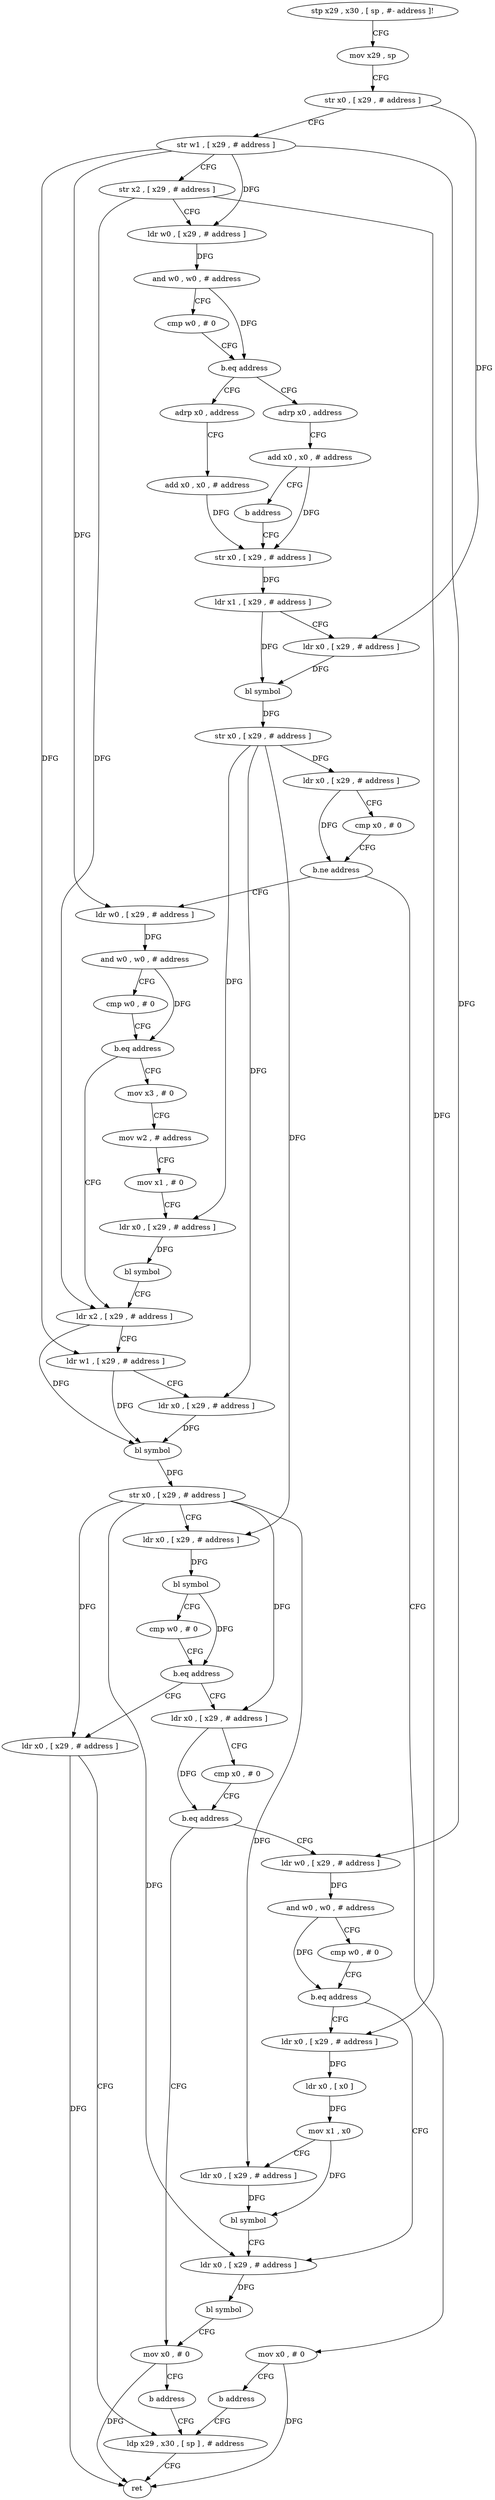 digraph "func" {
"4238952" [label = "stp x29 , x30 , [ sp , #- address ]!" ]
"4238956" [label = "mov x29 , sp" ]
"4238960" [label = "str x0 , [ x29 , # address ]" ]
"4238964" [label = "str w1 , [ x29 , # address ]" ]
"4238968" [label = "str x2 , [ x29 , # address ]" ]
"4238972" [label = "ldr w0 , [ x29 , # address ]" ]
"4238976" [label = "and w0 , w0 , # address" ]
"4238980" [label = "cmp w0 , # 0" ]
"4238984" [label = "b.eq address" ]
"4239000" [label = "adrp x0 , address" ]
"4238988" [label = "adrp x0 , address" ]
"4239004" [label = "add x0 , x0 , # address" ]
"4239008" [label = "str x0 , [ x29 , # address ]" ]
"4238992" [label = "add x0 , x0 , # address" ]
"4238996" [label = "b address" ]
"4239048" [label = "ldr w0 , [ x29 , # address ]" ]
"4239052" [label = "and w0 , w0 , # address" ]
"4239056" [label = "cmp w0 , # 0" ]
"4239060" [label = "b.eq address" ]
"4239084" [label = "ldr x2 , [ x29 , # address ]" ]
"4239064" [label = "mov x3 , # 0" ]
"4239040" [label = "mov x0 , # 0" ]
"4239044" [label = "b address" ]
"4239188" [label = "ldp x29 , x30 , [ sp ] , # address" ]
"4239012" [label = "ldr x1 , [ x29 , # address ]" ]
"4239016" [label = "ldr x0 , [ x29 , # address ]" ]
"4239020" [label = "bl symbol" ]
"4239024" [label = "str x0 , [ x29 , # address ]" ]
"4239028" [label = "ldr x0 , [ x29 , # address ]" ]
"4239032" [label = "cmp x0 , # 0" ]
"4239036" [label = "b.ne address" ]
"4239088" [label = "ldr w1 , [ x29 , # address ]" ]
"4239092" [label = "ldr x0 , [ x29 , # address ]" ]
"4239096" [label = "bl symbol" ]
"4239100" [label = "str x0 , [ x29 , # address ]" ]
"4239104" [label = "ldr x0 , [ x29 , # address ]" ]
"4239108" [label = "bl symbol" ]
"4239112" [label = "cmp w0 , # 0" ]
"4239116" [label = "b.eq address" ]
"4239184" [label = "ldr x0 , [ x29 , # address ]" ]
"4239120" [label = "ldr x0 , [ x29 , # address ]" ]
"4239068" [label = "mov w2 , # address" ]
"4239072" [label = "mov x1 , # 0" ]
"4239076" [label = "ldr x0 , [ x29 , # address ]" ]
"4239080" [label = "bl symbol" ]
"4239192" [label = "ret" ]
"4239124" [label = "cmp x0 , # 0" ]
"4239128" [label = "b.eq address" ]
"4239176" [label = "mov x0 , # 0" ]
"4239132" [label = "ldr w0 , [ x29 , # address ]" ]
"4239180" [label = "b address" ]
"4239136" [label = "and w0 , w0 , # address" ]
"4239140" [label = "cmp w0 , # 0" ]
"4239144" [label = "b.eq address" ]
"4239168" [label = "ldr x0 , [ x29 , # address ]" ]
"4239148" [label = "ldr x0 , [ x29 , # address ]" ]
"4239172" [label = "bl symbol" ]
"4239152" [label = "ldr x0 , [ x0 ]" ]
"4239156" [label = "mov x1 , x0" ]
"4239160" [label = "ldr x0 , [ x29 , # address ]" ]
"4239164" [label = "bl symbol" ]
"4238952" -> "4238956" [ label = "CFG" ]
"4238956" -> "4238960" [ label = "CFG" ]
"4238960" -> "4238964" [ label = "CFG" ]
"4238960" -> "4239016" [ label = "DFG" ]
"4238964" -> "4238968" [ label = "CFG" ]
"4238964" -> "4238972" [ label = "DFG" ]
"4238964" -> "4239048" [ label = "DFG" ]
"4238964" -> "4239088" [ label = "DFG" ]
"4238964" -> "4239132" [ label = "DFG" ]
"4238968" -> "4238972" [ label = "CFG" ]
"4238968" -> "4239084" [ label = "DFG" ]
"4238968" -> "4239148" [ label = "DFG" ]
"4238972" -> "4238976" [ label = "DFG" ]
"4238976" -> "4238980" [ label = "CFG" ]
"4238976" -> "4238984" [ label = "DFG" ]
"4238980" -> "4238984" [ label = "CFG" ]
"4238984" -> "4239000" [ label = "CFG" ]
"4238984" -> "4238988" [ label = "CFG" ]
"4239000" -> "4239004" [ label = "CFG" ]
"4238988" -> "4238992" [ label = "CFG" ]
"4239004" -> "4239008" [ label = "DFG" ]
"4239008" -> "4239012" [ label = "DFG" ]
"4238992" -> "4238996" [ label = "CFG" ]
"4238992" -> "4239008" [ label = "DFG" ]
"4238996" -> "4239008" [ label = "CFG" ]
"4239048" -> "4239052" [ label = "DFG" ]
"4239052" -> "4239056" [ label = "CFG" ]
"4239052" -> "4239060" [ label = "DFG" ]
"4239056" -> "4239060" [ label = "CFG" ]
"4239060" -> "4239084" [ label = "CFG" ]
"4239060" -> "4239064" [ label = "CFG" ]
"4239084" -> "4239088" [ label = "CFG" ]
"4239084" -> "4239096" [ label = "DFG" ]
"4239064" -> "4239068" [ label = "CFG" ]
"4239040" -> "4239044" [ label = "CFG" ]
"4239040" -> "4239192" [ label = "DFG" ]
"4239044" -> "4239188" [ label = "CFG" ]
"4239188" -> "4239192" [ label = "CFG" ]
"4239012" -> "4239016" [ label = "CFG" ]
"4239012" -> "4239020" [ label = "DFG" ]
"4239016" -> "4239020" [ label = "DFG" ]
"4239020" -> "4239024" [ label = "DFG" ]
"4239024" -> "4239028" [ label = "DFG" ]
"4239024" -> "4239092" [ label = "DFG" ]
"4239024" -> "4239104" [ label = "DFG" ]
"4239024" -> "4239076" [ label = "DFG" ]
"4239028" -> "4239032" [ label = "CFG" ]
"4239028" -> "4239036" [ label = "DFG" ]
"4239032" -> "4239036" [ label = "CFG" ]
"4239036" -> "4239048" [ label = "CFG" ]
"4239036" -> "4239040" [ label = "CFG" ]
"4239088" -> "4239092" [ label = "CFG" ]
"4239088" -> "4239096" [ label = "DFG" ]
"4239092" -> "4239096" [ label = "DFG" ]
"4239096" -> "4239100" [ label = "DFG" ]
"4239100" -> "4239104" [ label = "CFG" ]
"4239100" -> "4239184" [ label = "DFG" ]
"4239100" -> "4239120" [ label = "DFG" ]
"4239100" -> "4239168" [ label = "DFG" ]
"4239100" -> "4239160" [ label = "DFG" ]
"4239104" -> "4239108" [ label = "DFG" ]
"4239108" -> "4239112" [ label = "CFG" ]
"4239108" -> "4239116" [ label = "DFG" ]
"4239112" -> "4239116" [ label = "CFG" ]
"4239116" -> "4239184" [ label = "CFG" ]
"4239116" -> "4239120" [ label = "CFG" ]
"4239184" -> "4239188" [ label = "CFG" ]
"4239184" -> "4239192" [ label = "DFG" ]
"4239120" -> "4239124" [ label = "CFG" ]
"4239120" -> "4239128" [ label = "DFG" ]
"4239068" -> "4239072" [ label = "CFG" ]
"4239072" -> "4239076" [ label = "CFG" ]
"4239076" -> "4239080" [ label = "DFG" ]
"4239080" -> "4239084" [ label = "CFG" ]
"4239124" -> "4239128" [ label = "CFG" ]
"4239128" -> "4239176" [ label = "CFG" ]
"4239128" -> "4239132" [ label = "CFG" ]
"4239176" -> "4239180" [ label = "CFG" ]
"4239176" -> "4239192" [ label = "DFG" ]
"4239132" -> "4239136" [ label = "DFG" ]
"4239180" -> "4239188" [ label = "CFG" ]
"4239136" -> "4239140" [ label = "CFG" ]
"4239136" -> "4239144" [ label = "DFG" ]
"4239140" -> "4239144" [ label = "CFG" ]
"4239144" -> "4239168" [ label = "CFG" ]
"4239144" -> "4239148" [ label = "CFG" ]
"4239168" -> "4239172" [ label = "DFG" ]
"4239148" -> "4239152" [ label = "DFG" ]
"4239172" -> "4239176" [ label = "CFG" ]
"4239152" -> "4239156" [ label = "DFG" ]
"4239156" -> "4239160" [ label = "CFG" ]
"4239156" -> "4239164" [ label = "DFG" ]
"4239160" -> "4239164" [ label = "DFG" ]
"4239164" -> "4239168" [ label = "CFG" ]
}

